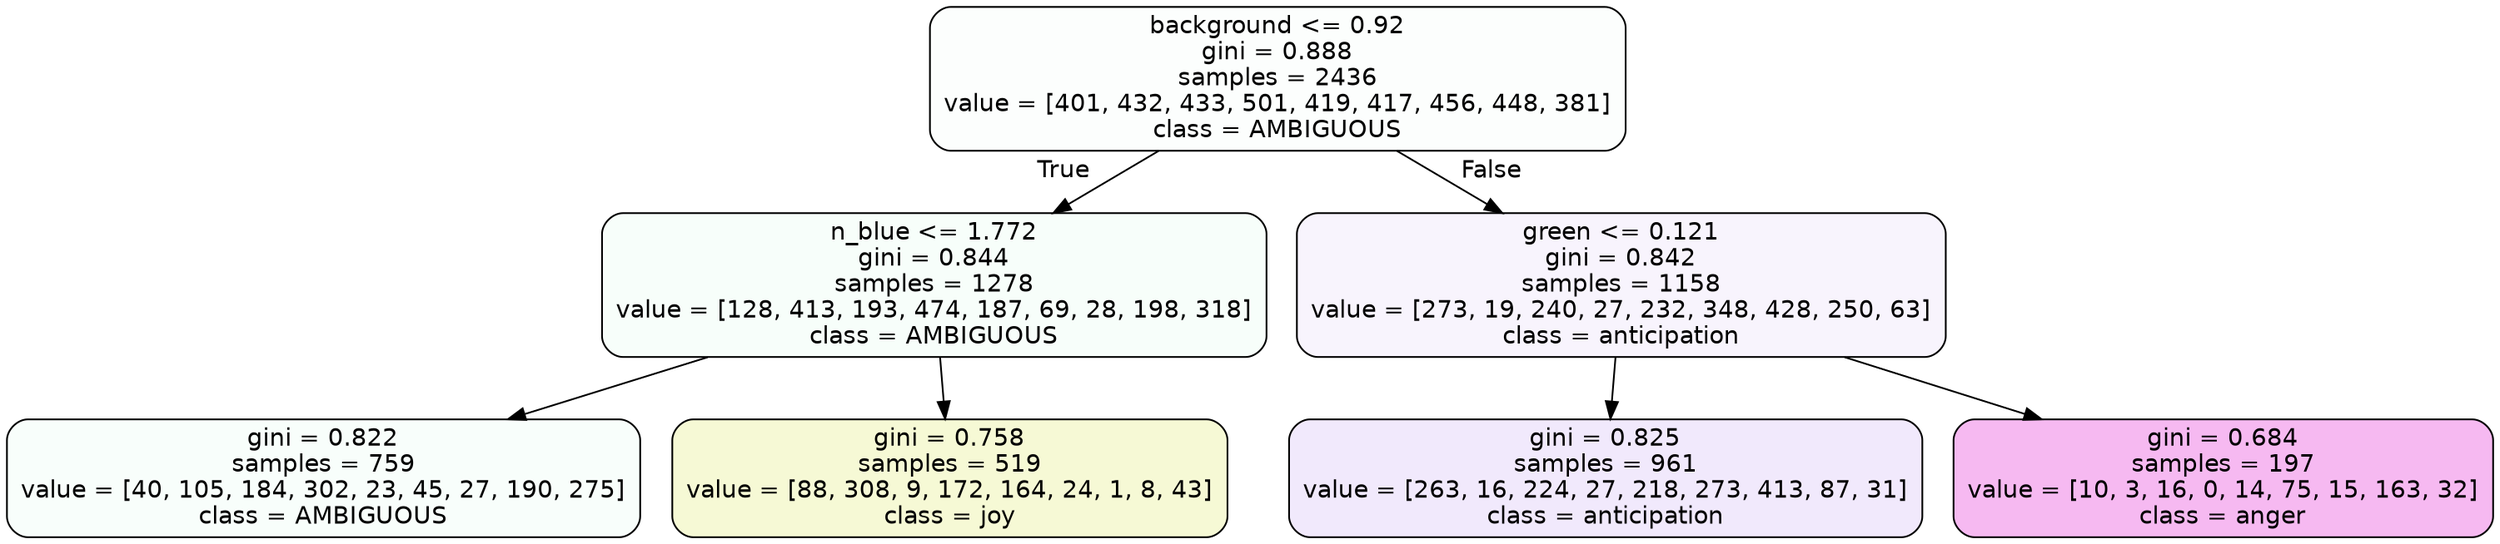 digraph Tree {
node [shape=box, style="filled, rounded", color="black", fontname=helvetica] ;
edge [fontname=helvetica] ;
0 [label="background <= 0.92\ngini = 0.888\nsamples = 2436\nvalue = [401, 432, 433, 501, 419, 417, 456, 448, 381]\nclass = AMBIGUOUS", fillcolor="#39e58103"] ;
1 [label="n_blue <= 1.772\ngini = 0.844\nsamples = 1278\nvalue = [128, 413, 193, 474, 187, 69, 28, 198, 318]\nclass = AMBIGUOUS", fillcolor="#39e5810a"] ;
0 -> 1 [labeldistance=2.5, labelangle=45, headlabel="True"] ;
2 [label="gini = 0.822\nsamples = 759\nvalue = [40, 105, 184, 302, 23, 45, 27, 190, 275]\nclass = AMBIGUOUS", fillcolor="#39e58108"] ;
1 -> 2 ;
3 [label="gini = 0.758\nsamples = 519\nvalue = [88, 308, 9, 172, 164, 24, 1, 8, 43]\nclass = joy", fillcolor="#d7e53936"] ;
1 -> 3 ;
4 [label="green <= 0.121\ngini = 0.842\nsamples = 1158\nvalue = [273, 19, 240, 27, 232, 348, 428, 250, 63]\nclass = anticipation", fillcolor="#8139e50d"] ;
0 -> 4 [labeldistance=2.5, labelangle=-45, headlabel="False"] ;
5 [label="gini = 0.825\nsamples = 961\nvalue = [263, 16, 224, 27, 218, 273, 413, 87, 31]\nclass = anticipation", fillcolor="#8139e51c"] ;
4 -> 5 ;
6 [label="gini = 0.684\nsamples = 197\nvalue = [10, 3, 16, 0, 14, 75, 15, 163, 32]\nclass = anger", fillcolor="#e539d759"] ;
4 -> 6 ;
}
